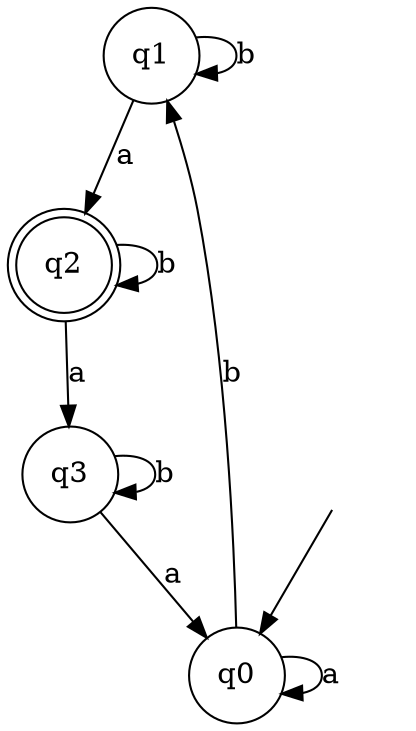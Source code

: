 digraph Automaton {

q1 [shape = circle];

q2 [shape = doublecircle];

q3 [shape = circle];

_nil [style = invis];

q0 [shape = circle];

q3 -> q0 [label = "a"];

_nil -> q0;

q1 -> q1 [label = "b"];

q3 -> q3 [label = "b"];

q1 -> q2 [label = "a"];

q0 -> q0 [label = "a"];

q2 -> q3 [label = "a"];

q0 -> q1 [label = "b"];

q2 -> q2 [label = "b"];

}

